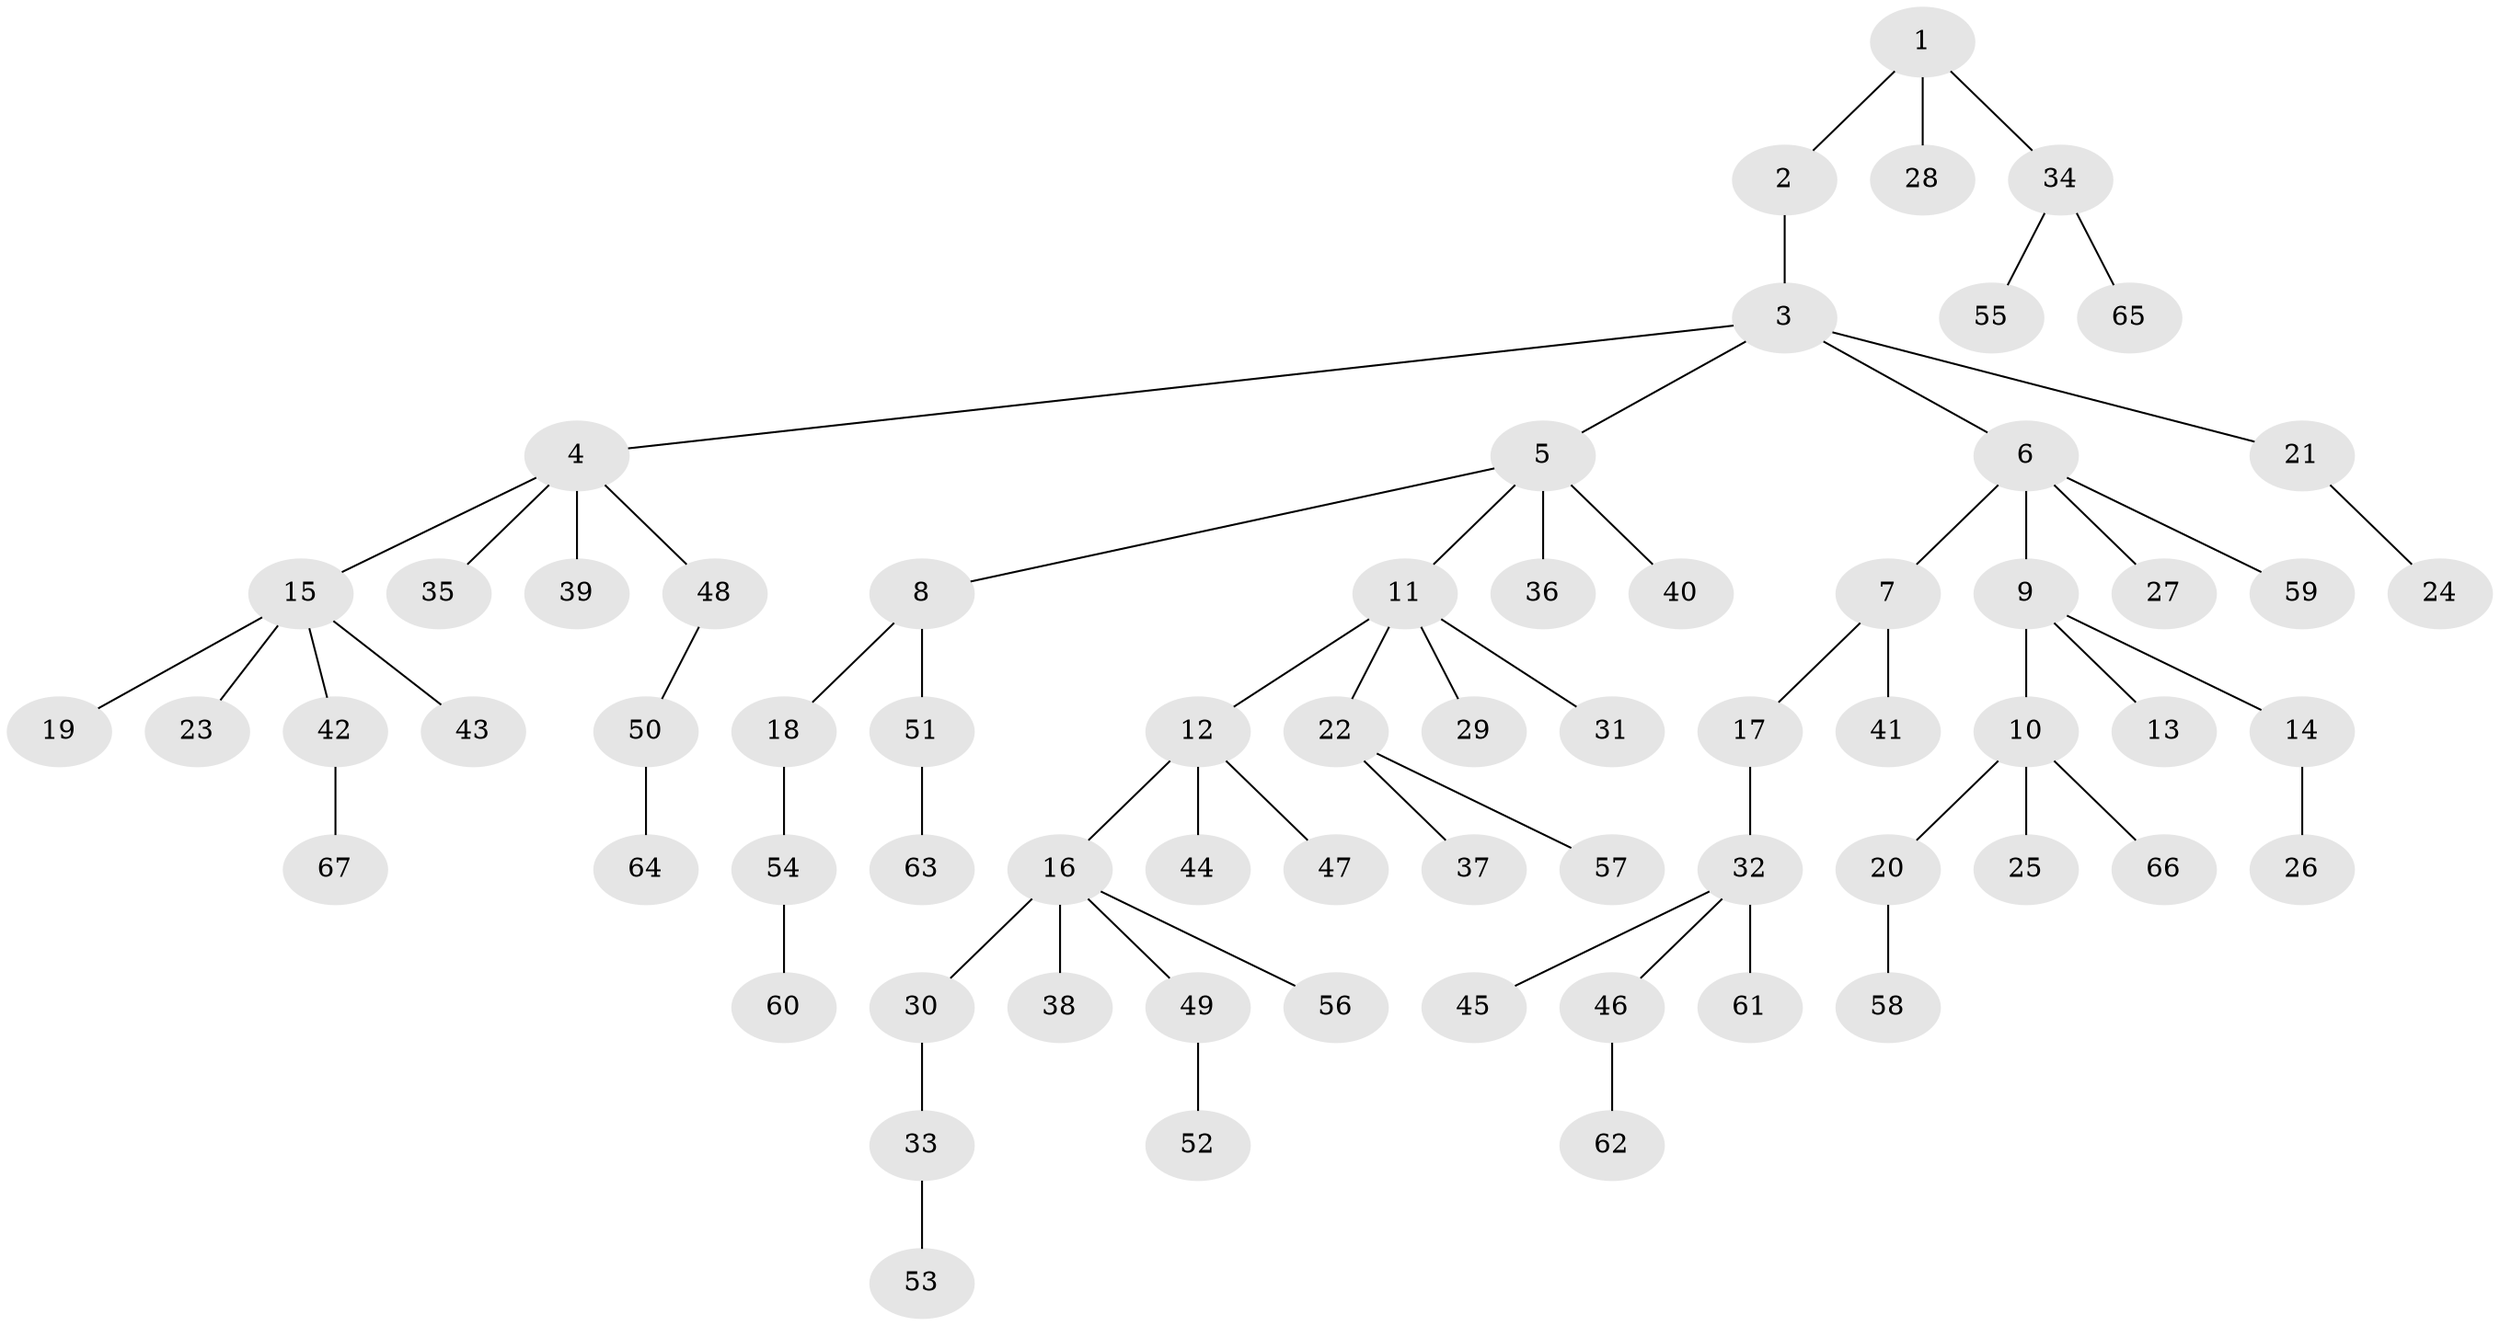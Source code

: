 // Generated by graph-tools (version 1.1) at 2025/52/03/09/25 04:52:31]
// undirected, 67 vertices, 66 edges
graph export_dot {
graph [start="1"]
  node [color=gray90,style=filled];
  1;
  2;
  3;
  4;
  5;
  6;
  7;
  8;
  9;
  10;
  11;
  12;
  13;
  14;
  15;
  16;
  17;
  18;
  19;
  20;
  21;
  22;
  23;
  24;
  25;
  26;
  27;
  28;
  29;
  30;
  31;
  32;
  33;
  34;
  35;
  36;
  37;
  38;
  39;
  40;
  41;
  42;
  43;
  44;
  45;
  46;
  47;
  48;
  49;
  50;
  51;
  52;
  53;
  54;
  55;
  56;
  57;
  58;
  59;
  60;
  61;
  62;
  63;
  64;
  65;
  66;
  67;
  1 -- 2;
  1 -- 28;
  1 -- 34;
  2 -- 3;
  3 -- 4;
  3 -- 5;
  3 -- 6;
  3 -- 21;
  4 -- 15;
  4 -- 35;
  4 -- 39;
  4 -- 48;
  5 -- 8;
  5 -- 11;
  5 -- 36;
  5 -- 40;
  6 -- 7;
  6 -- 9;
  6 -- 27;
  6 -- 59;
  7 -- 17;
  7 -- 41;
  8 -- 18;
  8 -- 51;
  9 -- 10;
  9 -- 13;
  9 -- 14;
  10 -- 20;
  10 -- 25;
  10 -- 66;
  11 -- 12;
  11 -- 22;
  11 -- 29;
  11 -- 31;
  12 -- 16;
  12 -- 44;
  12 -- 47;
  14 -- 26;
  15 -- 19;
  15 -- 23;
  15 -- 42;
  15 -- 43;
  16 -- 30;
  16 -- 38;
  16 -- 49;
  16 -- 56;
  17 -- 32;
  18 -- 54;
  20 -- 58;
  21 -- 24;
  22 -- 37;
  22 -- 57;
  30 -- 33;
  32 -- 45;
  32 -- 46;
  32 -- 61;
  33 -- 53;
  34 -- 55;
  34 -- 65;
  42 -- 67;
  46 -- 62;
  48 -- 50;
  49 -- 52;
  50 -- 64;
  51 -- 63;
  54 -- 60;
}
